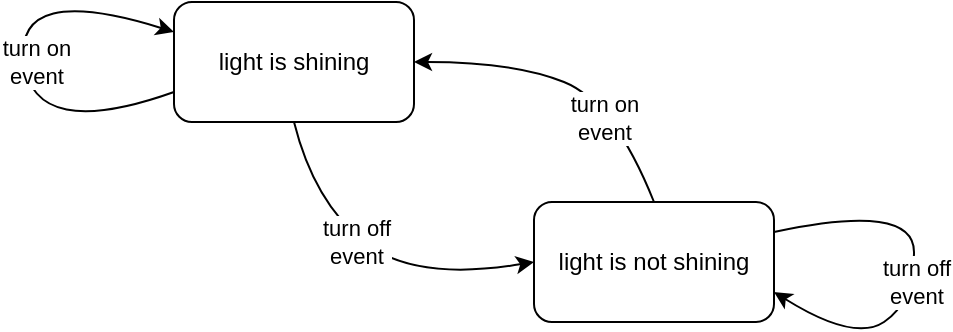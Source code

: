 <mxfile version="16.1.0" type="device"><diagram id="qsB9ULyqLLKY0D7h2Jrr" name="Page-1"><mxGraphModel dx="813" dy="398" grid="1" gridSize="10" guides="1" tooltips="1" connect="1" arrows="1" fold="1" page="1" pageScale="1" pageWidth="850" pageHeight="1100" math="0" shadow="0"><root><mxCell id="0"/><mxCell id="1" parent="0"/><mxCell id="tj8835yf7yiEWnmMnKdN-1" value="&lt;div&gt;light is shining&lt;/div&gt;" style="rounded=1;whiteSpace=wrap;html=1;" vertex="1" parent="1"><mxGeometry x="230" y="310" width="120" height="60" as="geometry"/></mxCell><mxCell id="tj8835yf7yiEWnmMnKdN-2" value="&lt;div&gt;light is not shining&lt;/div&gt;" style="rounded=1;whiteSpace=wrap;html=1;" vertex="1" parent="1"><mxGeometry x="410" y="410" width="120" height="60" as="geometry"/></mxCell><mxCell id="tj8835yf7yiEWnmMnKdN-4" value="" style="curved=1;endArrow=classic;html=1;rounded=0;entryX=0;entryY=0.5;entryDx=0;entryDy=0;exitX=0.5;exitY=1;exitDx=0;exitDy=0;" edge="1" parent="1" source="tj8835yf7yiEWnmMnKdN-1" target="tj8835yf7yiEWnmMnKdN-2"><mxGeometry width="50" height="50" relative="1" as="geometry"><mxPoint x="250" y="430" as="sourcePoint"/><mxPoint x="340" y="410" as="targetPoint"/><Array as="points"><mxPoint x="300" y="410"/><mxPoint x="350" y="450"/></Array></mxGeometry></mxCell><mxCell id="tj8835yf7yiEWnmMnKdN-5" value="&lt;div&gt;turn off&lt;/div&gt;&lt;div&gt;event&lt;/div&gt;" style="edgeLabel;html=1;align=center;verticalAlign=middle;resizable=0;points=[];" vertex="1" connectable="0" parent="tj8835yf7yiEWnmMnKdN-4"><mxGeometry x="0.161" y="5" relative="1" as="geometry"><mxPoint x="-26" y="-11" as="offset"/></mxGeometry></mxCell><mxCell id="tj8835yf7yiEWnmMnKdN-6" value="" style="curved=1;endArrow=classic;html=1;rounded=0;entryX=1;entryY=0.5;entryDx=0;entryDy=0;exitX=0.5;exitY=0;exitDx=0;exitDy=0;" edge="1" parent="1" source="tj8835yf7yiEWnmMnKdN-2" target="tj8835yf7yiEWnmMnKdN-1"><mxGeometry width="50" height="50" relative="1" as="geometry"><mxPoint x="420" y="420" as="sourcePoint"/><mxPoint x="470" y="370" as="targetPoint"/><Array as="points"><mxPoint x="450" y="360"/><mxPoint x="400" y="340"/></Array></mxGeometry></mxCell><mxCell id="tj8835yf7yiEWnmMnKdN-7" value="&lt;div&gt;turn on&lt;/div&gt;&lt;div&gt;event&lt;br&gt;&lt;/div&gt;" style="edgeLabel;html=1;align=center;verticalAlign=middle;resizable=0;points=[];" vertex="1" connectable="0" parent="tj8835yf7yiEWnmMnKdN-6"><mxGeometry x="-0.383" y="8" relative="1" as="geometry"><mxPoint as="offset"/></mxGeometry></mxCell><mxCell id="tj8835yf7yiEWnmMnKdN-8" value="" style="curved=1;endArrow=classic;html=1;rounded=0;entryX=1;entryY=0.75;entryDx=0;entryDy=0;exitX=1;exitY=0.25;exitDx=0;exitDy=0;" edge="1" parent="1" source="tj8835yf7yiEWnmMnKdN-2" target="tj8835yf7yiEWnmMnKdN-2"><mxGeometry width="50" height="50" relative="1" as="geometry"><mxPoint x="530" y="440" as="sourcePoint"/><mxPoint x="580" y="390" as="targetPoint"/><Array as="points"><mxPoint x="600" y="410"/><mxPoint x="600" y="460"/><mxPoint x="570" y="480"/></Array></mxGeometry></mxCell><mxCell id="tj8835yf7yiEWnmMnKdN-9" value="&lt;div&gt;turn off&lt;/div&gt;&lt;div&gt;event&lt;br&gt;&lt;/div&gt;" style="edgeLabel;html=1;align=center;verticalAlign=middle;resizable=0;points=[];" vertex="1" connectable="0" parent="tj8835yf7yiEWnmMnKdN-8"><mxGeometry x="0.46" y="-8" relative="1" as="geometry"><mxPoint x="28" y="-19" as="offset"/></mxGeometry></mxCell><mxCell id="tj8835yf7yiEWnmMnKdN-12" value="" style="curved=1;endArrow=classic;html=1;rounded=0;entryX=0;entryY=0.25;entryDx=0;entryDy=0;exitX=0;exitY=0.75;exitDx=0;exitDy=0;" edge="1" parent="1" source="tj8835yf7yiEWnmMnKdN-1" target="tj8835yf7yiEWnmMnKdN-1"><mxGeometry width="50" height="50" relative="1" as="geometry"><mxPoint x="120" y="340" as="sourcePoint"/><mxPoint x="170" y="290" as="targetPoint"/><Array as="points"><mxPoint x="160" y="380"/><mxPoint x="150" y="300"/></Array></mxGeometry></mxCell><mxCell id="tj8835yf7yiEWnmMnKdN-13" value="&lt;div&gt;turn on&lt;/div&gt;&lt;div&gt;event&lt;br&gt;&lt;/div&gt;" style="edgeLabel;html=1;align=center;verticalAlign=middle;resizable=0;points=[];" vertex="1" connectable="0" parent="tj8835yf7yiEWnmMnKdN-12"><mxGeometry x="-0.571" y="-5" relative="1" as="geometry"><mxPoint x="-20" y="-28" as="offset"/></mxGeometry></mxCell></root></mxGraphModel></diagram></mxfile>